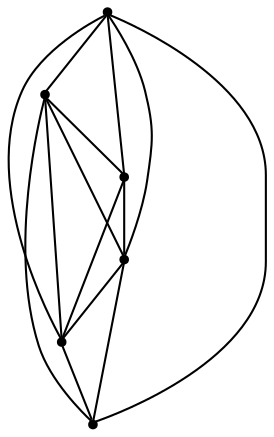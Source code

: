 graph {
  node [shape=point,comment="{\"directed\":false,\"doi\":\"10.1007/978-3-540-70904-6_32\",\"figure\":\"2\"}"]

  v0 [pos="1327.684461300872,1039.624669816759"]
  v1 [pos="1298.1789970930233,862.374634212918"]
  v2 [pos="1091.3905205305232,862.374634212918"]
  v3 [pos="1194.909792877907,980.4996914333768"]
  v4 [pos="1194.909792877907,1157.7506489223906"]
  v5 [pos="1061.8850245276162,1039.624669816759"]

  v0 -- v1 [id="-1",pos="1327.684461300872,1039.624669816759 1298.1789970930233,862.374634212918 1298.1789970930233,862.374634212918 1298.1789970930233,862.374634212918"]
  v5 -- v4 [id="-2",pos="1061.8850245276162,1039.624669816759 1194.909792877907,1157.7506489223906 1194.909792877907,1157.7506489223906 1194.909792877907,1157.7506489223906"]
  v5 -- v3 [id="-3",pos="1061.8850245276162,1039.624669816759 1194.909792877907,980.4996914333768 1194.909792877907,980.4996914333768 1194.909792877907,980.4996914333768"]
  v5 -- v1 [id="-4",pos="1061.8850245276162,1039.624669816759 1298.1789970930233,862.374634212918 1298.1789970930233,862.374634212918 1298.1789970930233,862.374634212918"]
  v5 -- v0 [id="-5",pos="1061.8850245276162,1039.624669816759 1327.684461300872,1039.624669816759 1327.684461300872,1039.624669816759 1327.684461300872,1039.624669816759"]
  v5 -- v2 [id="-6",pos="1061.8850245276162,1039.624669816759 1091.3905205305232,862.374634212918 1091.3905205305232,862.374634212918 1091.3905205305232,862.374634212918"]
  v2 -- v3 [id="-7",pos="1091.3905205305232,862.374634212918 1194.909792877907,980.4996914333768 1194.909792877907,980.4996914333768 1194.909792877907,980.4996914333768"]
  v4 -- v2 [id="-8",pos="1194.909792877907,1157.7506489223906 1091.3905205305232,862.374634212918 1091.3905205305232,862.374634212918 1091.3905205305232,862.374634212918"]
  v4 -- v0 [id="-9",pos="1194.909792877907,1157.7506489223906 1327.684461300872,1039.624669816759 1327.684461300872,1039.624669816759 1327.684461300872,1039.624669816759"]
  v4 -- v1 [id="-10",pos="1194.909792877907,1157.7506489223906 1298.1789970930233,862.374634212918 1298.1789970930233,862.374634212918 1298.1789970930233,862.374634212918"]
  v4 -- v3 [id="-11",pos="1194.909792877907,1157.7506489223906 1194.909792877907,980.4996914333768 1194.909792877907,980.4996914333768 1194.909792877907,980.4996914333768"]
  v1 -- v3 [id="-12",pos="1298.1789970930233,862.374634212918 1194.909792877907,980.4996914333768 1194.909792877907,980.4996914333768 1194.909792877907,980.4996914333768"]
  v1 -- v2 [id="-13",pos="1298.1789970930233,862.374634212918 1091.3905205305232,862.374634212918 1091.3905205305232,862.374634212918 1091.3905205305232,862.374634212918"]
  v0 -- v2 [id="-14",pos="1327.684461300872,1039.624669816759 1091.3905205305232,862.374634212918 1091.3905205305232,862.374634212918 1091.3905205305232,862.374634212918"]
}